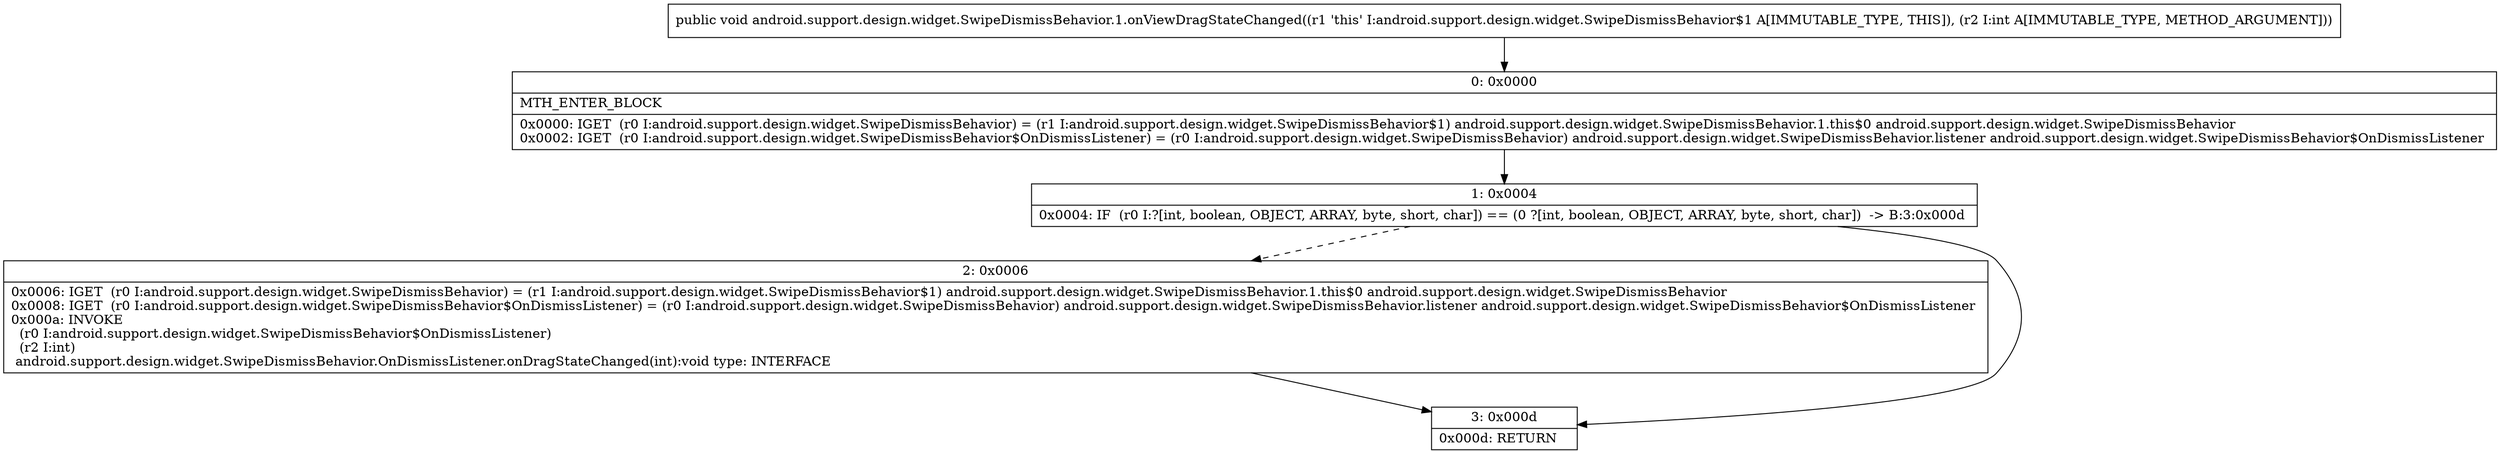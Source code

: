 digraph "CFG forandroid.support.design.widget.SwipeDismissBehavior.1.onViewDragStateChanged(I)V" {
Node_0 [shape=record,label="{0\:\ 0x0000|MTH_ENTER_BLOCK\l|0x0000: IGET  (r0 I:android.support.design.widget.SwipeDismissBehavior) = (r1 I:android.support.design.widget.SwipeDismissBehavior$1) android.support.design.widget.SwipeDismissBehavior.1.this$0 android.support.design.widget.SwipeDismissBehavior \l0x0002: IGET  (r0 I:android.support.design.widget.SwipeDismissBehavior$OnDismissListener) = (r0 I:android.support.design.widget.SwipeDismissBehavior) android.support.design.widget.SwipeDismissBehavior.listener android.support.design.widget.SwipeDismissBehavior$OnDismissListener \l}"];
Node_1 [shape=record,label="{1\:\ 0x0004|0x0004: IF  (r0 I:?[int, boolean, OBJECT, ARRAY, byte, short, char]) == (0 ?[int, boolean, OBJECT, ARRAY, byte, short, char])  \-\> B:3:0x000d \l}"];
Node_2 [shape=record,label="{2\:\ 0x0006|0x0006: IGET  (r0 I:android.support.design.widget.SwipeDismissBehavior) = (r1 I:android.support.design.widget.SwipeDismissBehavior$1) android.support.design.widget.SwipeDismissBehavior.1.this$0 android.support.design.widget.SwipeDismissBehavior \l0x0008: IGET  (r0 I:android.support.design.widget.SwipeDismissBehavior$OnDismissListener) = (r0 I:android.support.design.widget.SwipeDismissBehavior) android.support.design.widget.SwipeDismissBehavior.listener android.support.design.widget.SwipeDismissBehavior$OnDismissListener \l0x000a: INVOKE  \l  (r0 I:android.support.design.widget.SwipeDismissBehavior$OnDismissListener)\l  (r2 I:int)\l android.support.design.widget.SwipeDismissBehavior.OnDismissListener.onDragStateChanged(int):void type: INTERFACE \l}"];
Node_3 [shape=record,label="{3\:\ 0x000d|0x000d: RETURN   \l}"];
MethodNode[shape=record,label="{public void android.support.design.widget.SwipeDismissBehavior.1.onViewDragStateChanged((r1 'this' I:android.support.design.widget.SwipeDismissBehavior$1 A[IMMUTABLE_TYPE, THIS]), (r2 I:int A[IMMUTABLE_TYPE, METHOD_ARGUMENT])) }"];
MethodNode -> Node_0;
Node_0 -> Node_1;
Node_1 -> Node_2[style=dashed];
Node_1 -> Node_3;
Node_2 -> Node_3;
}

